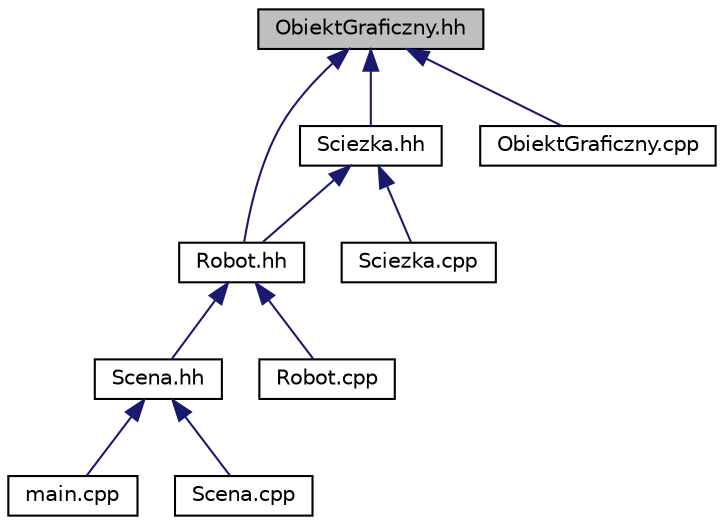 digraph "ObiektGraficzny.hh"
{
  edge [fontname="Helvetica",fontsize="10",labelfontname="Helvetica",labelfontsize="10"];
  node [fontname="Helvetica",fontsize="10",shape=record];
  Node1 [label="ObiektGraficzny.hh",height=0.2,width=0.4,color="black", fillcolor="grey75", style="filled", fontcolor="black"];
  Node1 -> Node2 [dir="back",color="midnightblue",fontsize="10",style="solid",fontname="Helvetica"];
  Node2 [label="Robot.hh",height=0.2,width=0.4,color="black", fillcolor="white", style="filled",URL="$Robot_8hh.html",tooltip="Definicja klasy Robot. "];
  Node2 -> Node3 [dir="back",color="midnightblue",fontsize="10",style="solid",fontname="Helvetica"];
  Node3 [label="Scena.hh",height=0.2,width=0.4,color="black", fillcolor="white", style="filled",URL="$Scena_8hh.html",tooltip="Definicja klasy Scena i funkcji inicjalizującej zapis wektrów. "];
  Node3 -> Node4 [dir="back",color="midnightblue",fontsize="10",style="solid",fontname="Helvetica"];
  Node4 [label="main.cpp",height=0.2,width=0.4,color="black", fillcolor="white", style="filled",URL="$main_8cpp.html",tooltip="Zawiera wywołanie funkcji main. "];
  Node3 -> Node5 [dir="back",color="midnightblue",fontsize="10",style="solid",fontname="Helvetica"];
  Node5 [label="Scena.cpp",height=0.2,width=0.4,color="black", fillcolor="white", style="filled",URL="$Scena_8cpp.html",tooltip="Zawiera definicje metod klasy Scena, oraz funkcji inicjalizującej plik z wektorami aktualnymi..."];
  Node2 -> Node6 [dir="back",color="midnightblue",fontsize="10",style="solid",fontname="Helvetica"];
  Node6 [label="Robot.cpp",height=0.2,width=0.4,color="black", fillcolor="white", style="filled",URL="$Robot_8cpp.html",tooltip="Zawiera definicje metod klasy Robot. "];
  Node1 -> Node7 [dir="back",color="midnightblue",fontsize="10",style="solid",fontname="Helvetica"];
  Node7 [label="Sciezka.hh",height=0.2,width=0.4,color="black", fillcolor="white", style="filled",URL="$Sciezka_8hh.html",tooltip="Definicja klasy Sciezka. "];
  Node7 -> Node2 [dir="back",color="midnightblue",fontsize="10",style="solid",fontname="Helvetica"];
  Node7 -> Node8 [dir="back",color="midnightblue",fontsize="10",style="solid",fontname="Helvetica"];
  Node8 [label="Sciezka.cpp",height=0.2,width=0.4,color="black", fillcolor="white", style="filled",URL="$Sciezka_8cpp.html",tooltip="Zawiera definicje metod klasy Sciezka. "];
  Node1 -> Node9 [dir="back",color="midnightblue",fontsize="10",style="solid",fontname="Helvetica"];
  Node9 [label="ObiektGraficzny.cpp",height=0.2,width=0.4,color="black", fillcolor="white", style="filled",URL="$ObiektGraficzny_8cpp.html",tooltip="Zawiera definicje metod klasy ObiektGraficzny. "];
}
